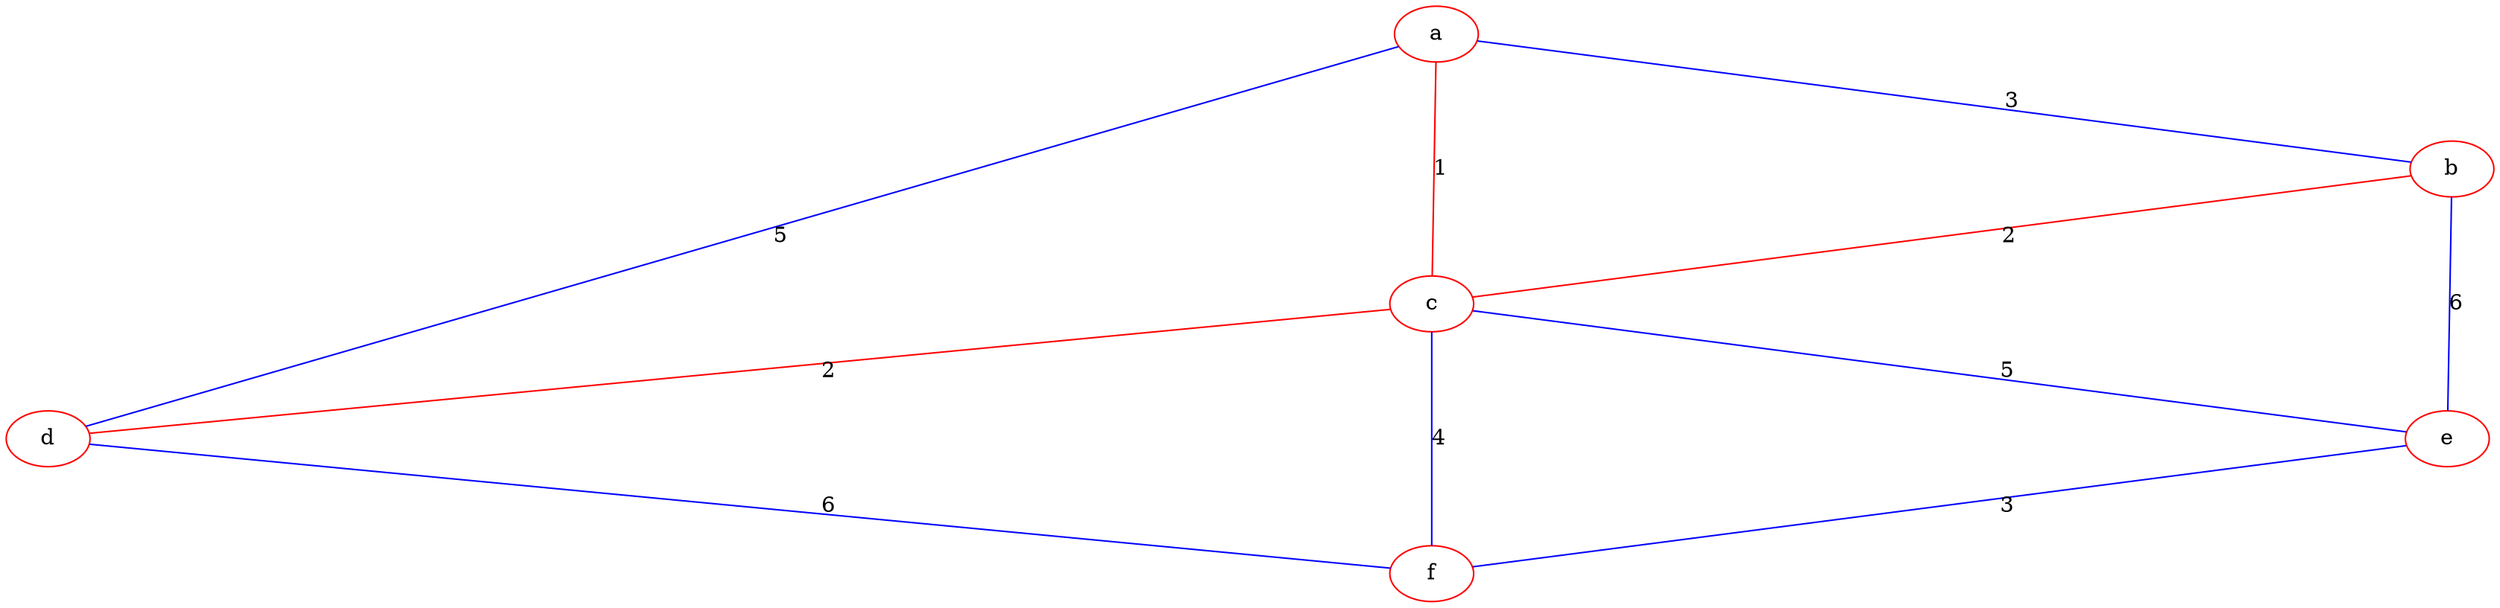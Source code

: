 digraph {
    splines=true;
    sep="+25,25";
    overlap=scalexy;
    nodesep=6.0;

    a -> b [label="3", dir=none, color=blue]
    a -> c [label="1", dir=none, color=red]
    a -> d [label="5", dir=none, color=blue]

    b -> c [label="2", dir=none, color=red]
    c -> d [label="2", dir=none, color=red]

    b -> e [label="6", dir=none, color=blue]
    c -> e [label="5", dir=none, color=blue]

    c -> f [label="4", dir=none, color=blue]
    d -> f [label="6", dir=none, color=blue]

    e -> f [label="3", dir=none, color=blue]

    a [color=red]
    b [color=red]
    c [color=red]
    d [color=red]
    e [color=red]
    f [color=red]
}


